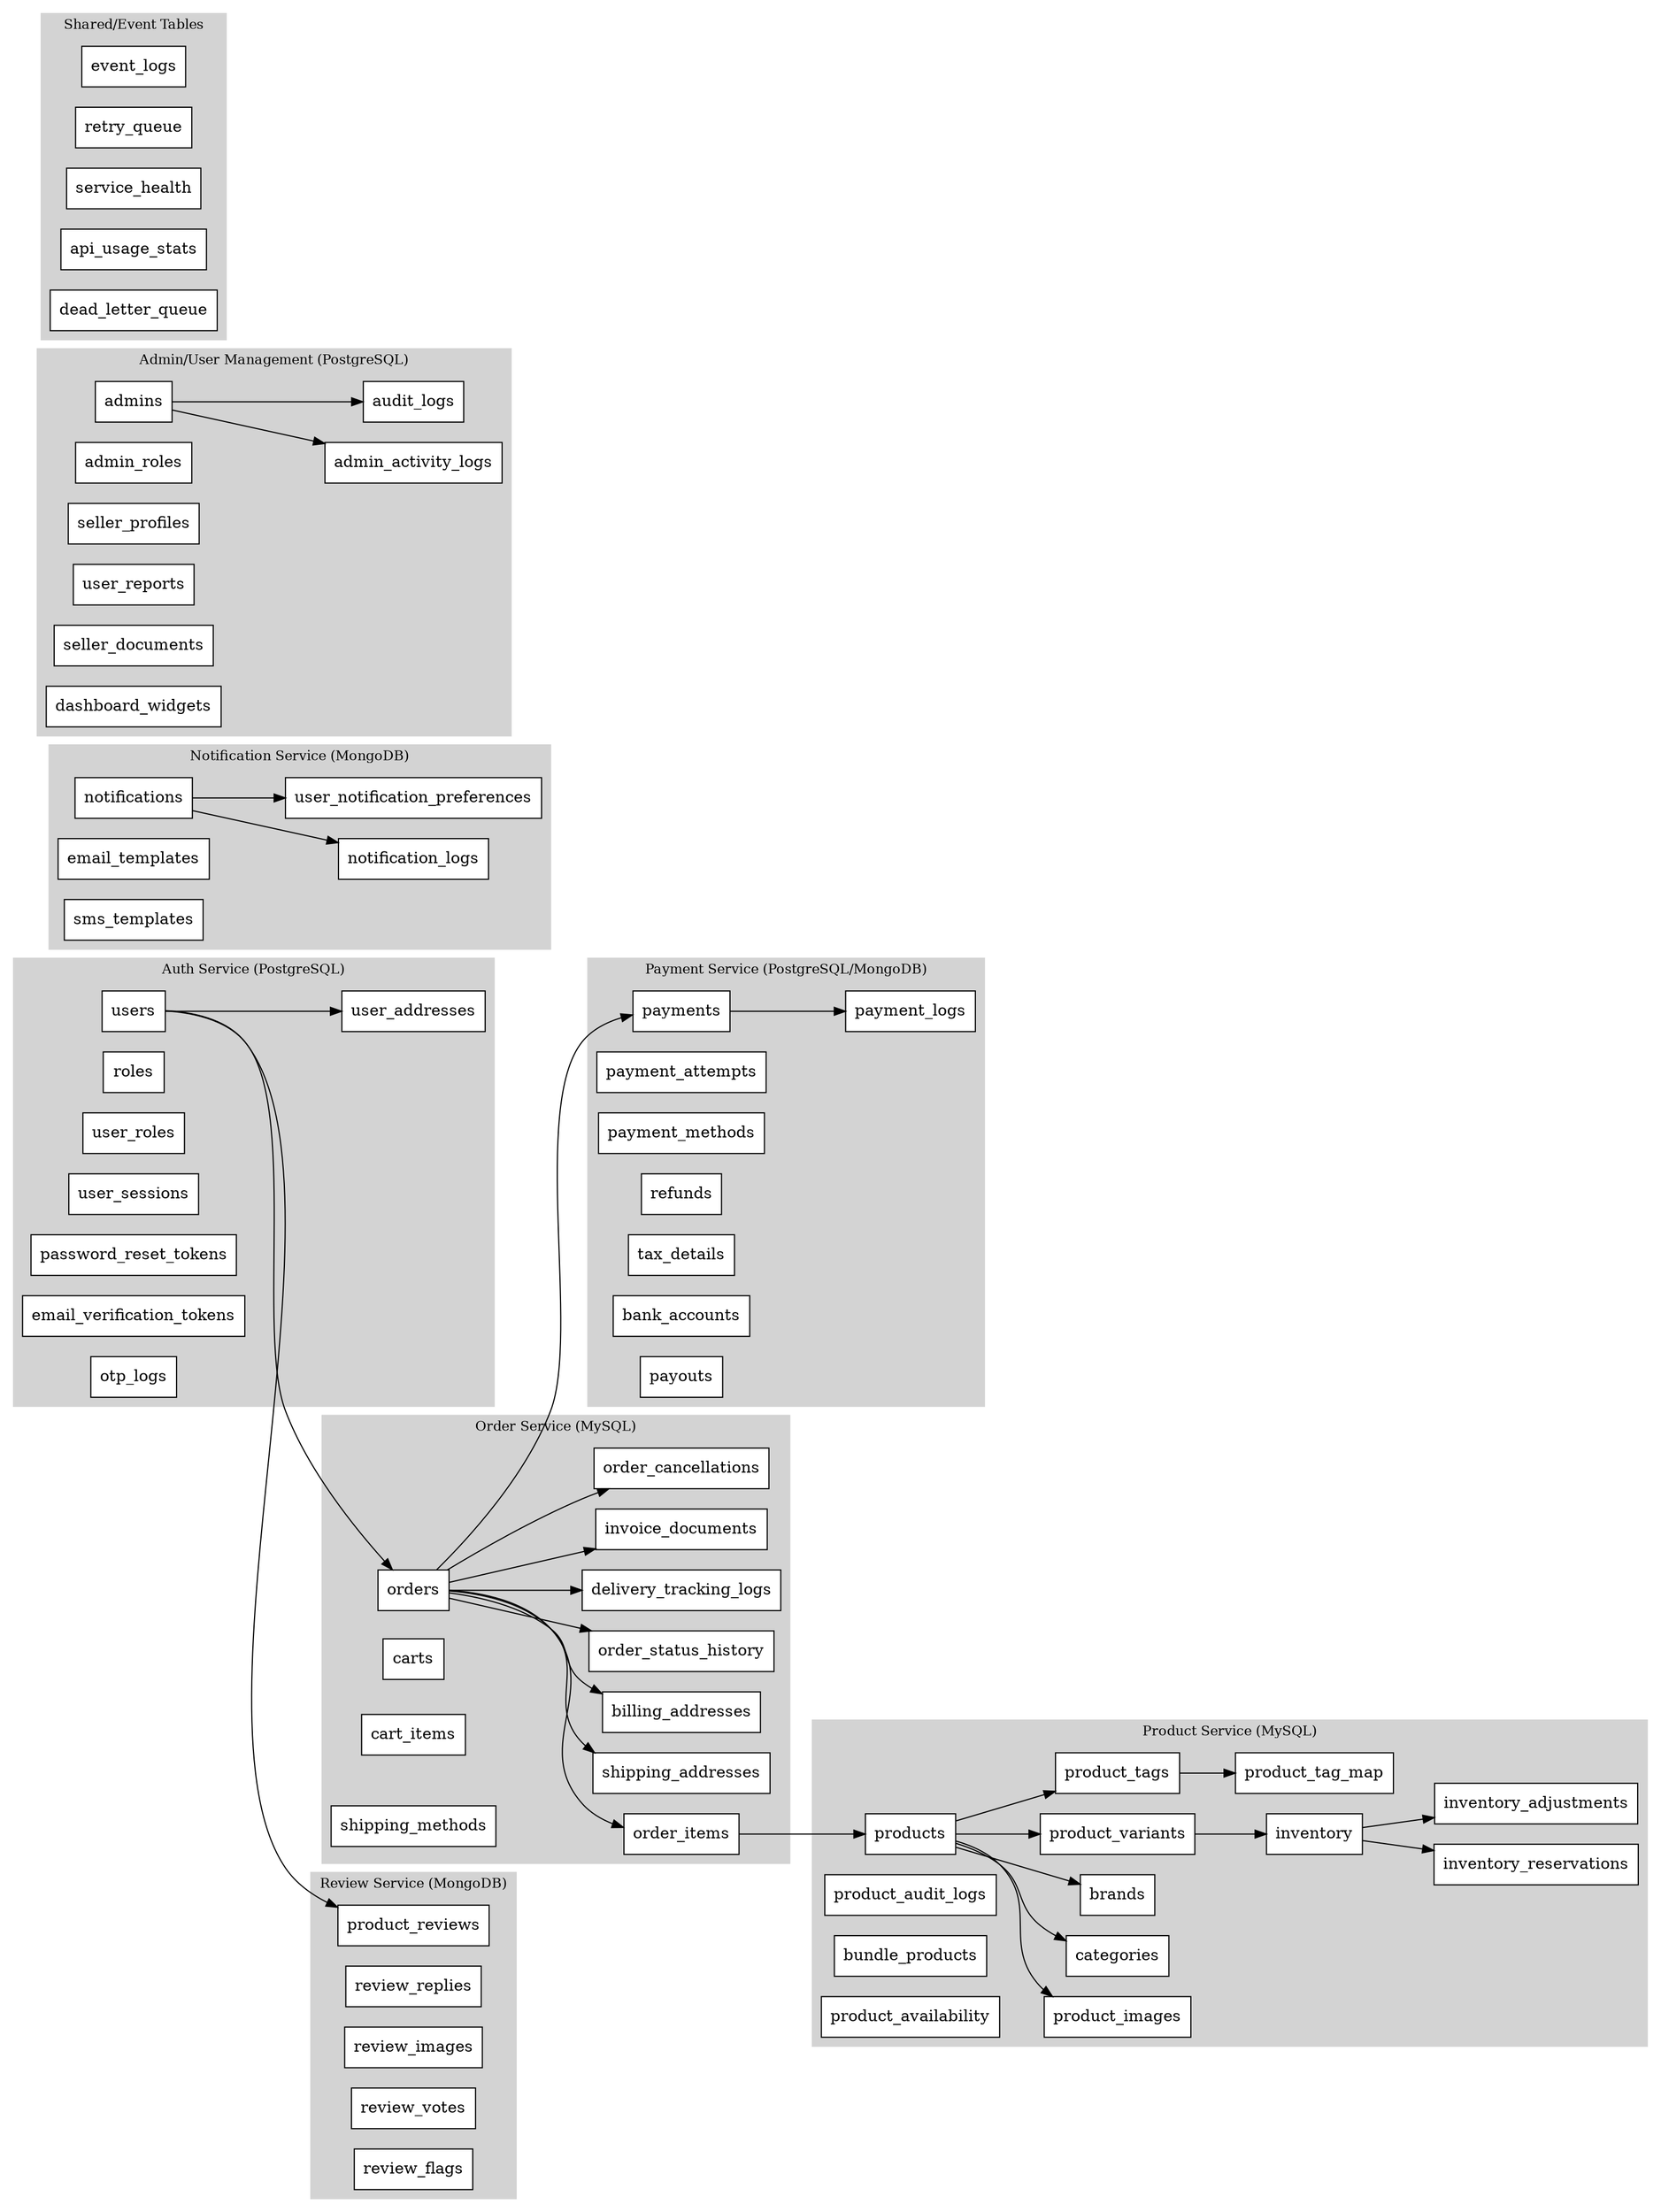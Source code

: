 digraph WeStitchFolkERD {
  rankdir=LR;
  fontsize=12;
  node [shape=box, style=filled, fillcolor=white];

  subgraph cluster_Auth {
    label="Auth Service (PostgreSQL)";
    style=filled;
    color=lightgrey;
    users; roles; user_roles; user_sessions; user_addresses;
    password_reset_tokens; email_verification_tokens; otp_logs;
  }

  subgraph cluster_Product {
    label="Product Service (MySQL)";
    style=filled;
    color=lightgrey;
    products; product_images; categories; brands; product_variants;
    inventory; product_tags; product_tag_map;
    inventory_reservations; inventory_adjustments;
    product_audit_logs; bundle_products; product_availability;
  }

  subgraph cluster_Order {
    label="Order Service (MySQL)";
    style=filled;
    color=lightgrey;
    orders; order_items; shipping_addresses; billing_addresses;
    carts; cart_items; shipping_methods; order_status_history;
    delivery_tracking_logs; invoice_documents; order_cancellations;
  }

  subgraph cluster_Payment {
    label="Payment Service (PostgreSQL/MongoDB)";
    style=filled;
    color=lightgrey;
    payments; payment_attempts; payment_logs; payment_methods;
    refunds; tax_details; bank_accounts; payouts;
  }

  subgraph cluster_Notification {
    label="Notification Service (MongoDB)";
    style=filled;
    color=lightgrey;
    notifications; email_templates; sms_templates;
    notification_logs; user_notification_preferences;
  }

  subgraph cluster_Review {
    label="Review Service (MongoDB)";
    style=filled;
    color=lightgrey;
    product_reviews; review_replies; review_images; review_votes; review_flags;
  }

  subgraph cluster_Admin {
    label="Admin/User Management (PostgreSQL)";
    style=filled;
    color=lightgrey;
    admins; admin_roles; admin_activity_logs; audit_logs;
    seller_profiles; user_reports; seller_documents; dashboard_widgets;
  }

  subgraph cluster_Shared {
    label="Shared/Event Tables";
    style=filled;
    color=lightgrey;
    event_logs; retry_queue; service_health; api_usage_stats; dead_letter_queue;
  }

  // Relationships
  users -> orders;
  users -> user_addresses;
  orders -> order_items;
  orders -> shipping_addresses;
  orders -> billing_addresses;
  order_items -> products;
  products -> product_variants;
  product_variants -> inventory;
  products -> product_images;
  products -> categories;
  products -> brands;
  products -> product_tags;
  product_tags -> product_tag_map;
  inventory -> inventory_reservations;
  inventory -> inventory_adjustments;
  orders -> payments;
  payments -> payment_logs;
  users -> product_reviews;
  admins -> admin_activity_logs;
  admins -> audit_logs;
  orders -> invoice_documents;
  orders -> order_status_history;
  orders -> order_cancellations;
  orders -> delivery_tracking_logs;
  notifications -> notification_logs;
  notifications -> user_notification_preferences;
}
